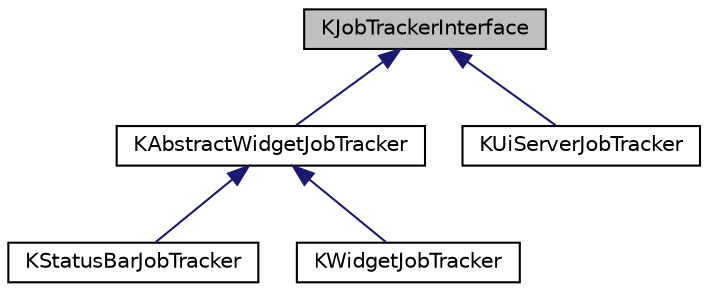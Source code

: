 digraph "KJobTrackerInterface"
{
  edge [fontname="Helvetica",fontsize="10",labelfontname="Helvetica",labelfontsize="10"];
  node [fontname="Helvetica",fontsize="10",shape=record];
  Node0 [label="KJobTrackerInterface",height=0.2,width=0.4,color="black", fillcolor="grey75", style="filled", fontcolor="black"];
  Node0 -> Node1 [dir="back",color="midnightblue",fontsize="10",style="solid",fontname="Helvetica"];
  Node1 [label="KAbstractWidgetJobTracker",height=0.2,width=0.4,color="black", fillcolor="white", style="filled",URL="D:/Users/anthony/Documents/MINGW-KDE-Frameworks/frameworks/kjobwidgets-5.26.0/html/KJobWidgets.tags$classKAbstractWidgetJobTracker.html"];
  Node1 -> Node2 [dir="back",color="midnightblue",fontsize="10",style="solid",fontname="Helvetica"];
  Node2 [label="KStatusBarJobTracker",height=0.2,width=0.4,color="black", fillcolor="white", style="filled",URL="D:/Users/anthony/Documents/MINGW-KDE-Frameworks/frameworks/kjobwidgets-5.26.0/html/KJobWidgets.tags$classKStatusBarJobTracker.html"];
  Node1 -> Node3 [dir="back",color="midnightblue",fontsize="10",style="solid",fontname="Helvetica"];
  Node3 [label="KWidgetJobTracker",height=0.2,width=0.4,color="black", fillcolor="white", style="filled",URL="D:/Users/anthony/Documents/MINGW-KDE-Frameworks/frameworks/kjobwidgets-5.26.0/html/KJobWidgets.tags$classKWidgetJobTracker.html"];
  Node0 -> Node4 [dir="back",color="midnightblue",fontsize="10",style="solid",fontname="Helvetica"];
  Node4 [label="KUiServerJobTracker",height=0.2,width=0.4,color="black", fillcolor="white", style="filled",URL="D:/Users/anthony/Documents/MINGW-KDE-Frameworks/frameworks/kjobwidgets-5.26.0/html/KJobWidgets.tags$classKUiServerJobTracker.html"];
}
